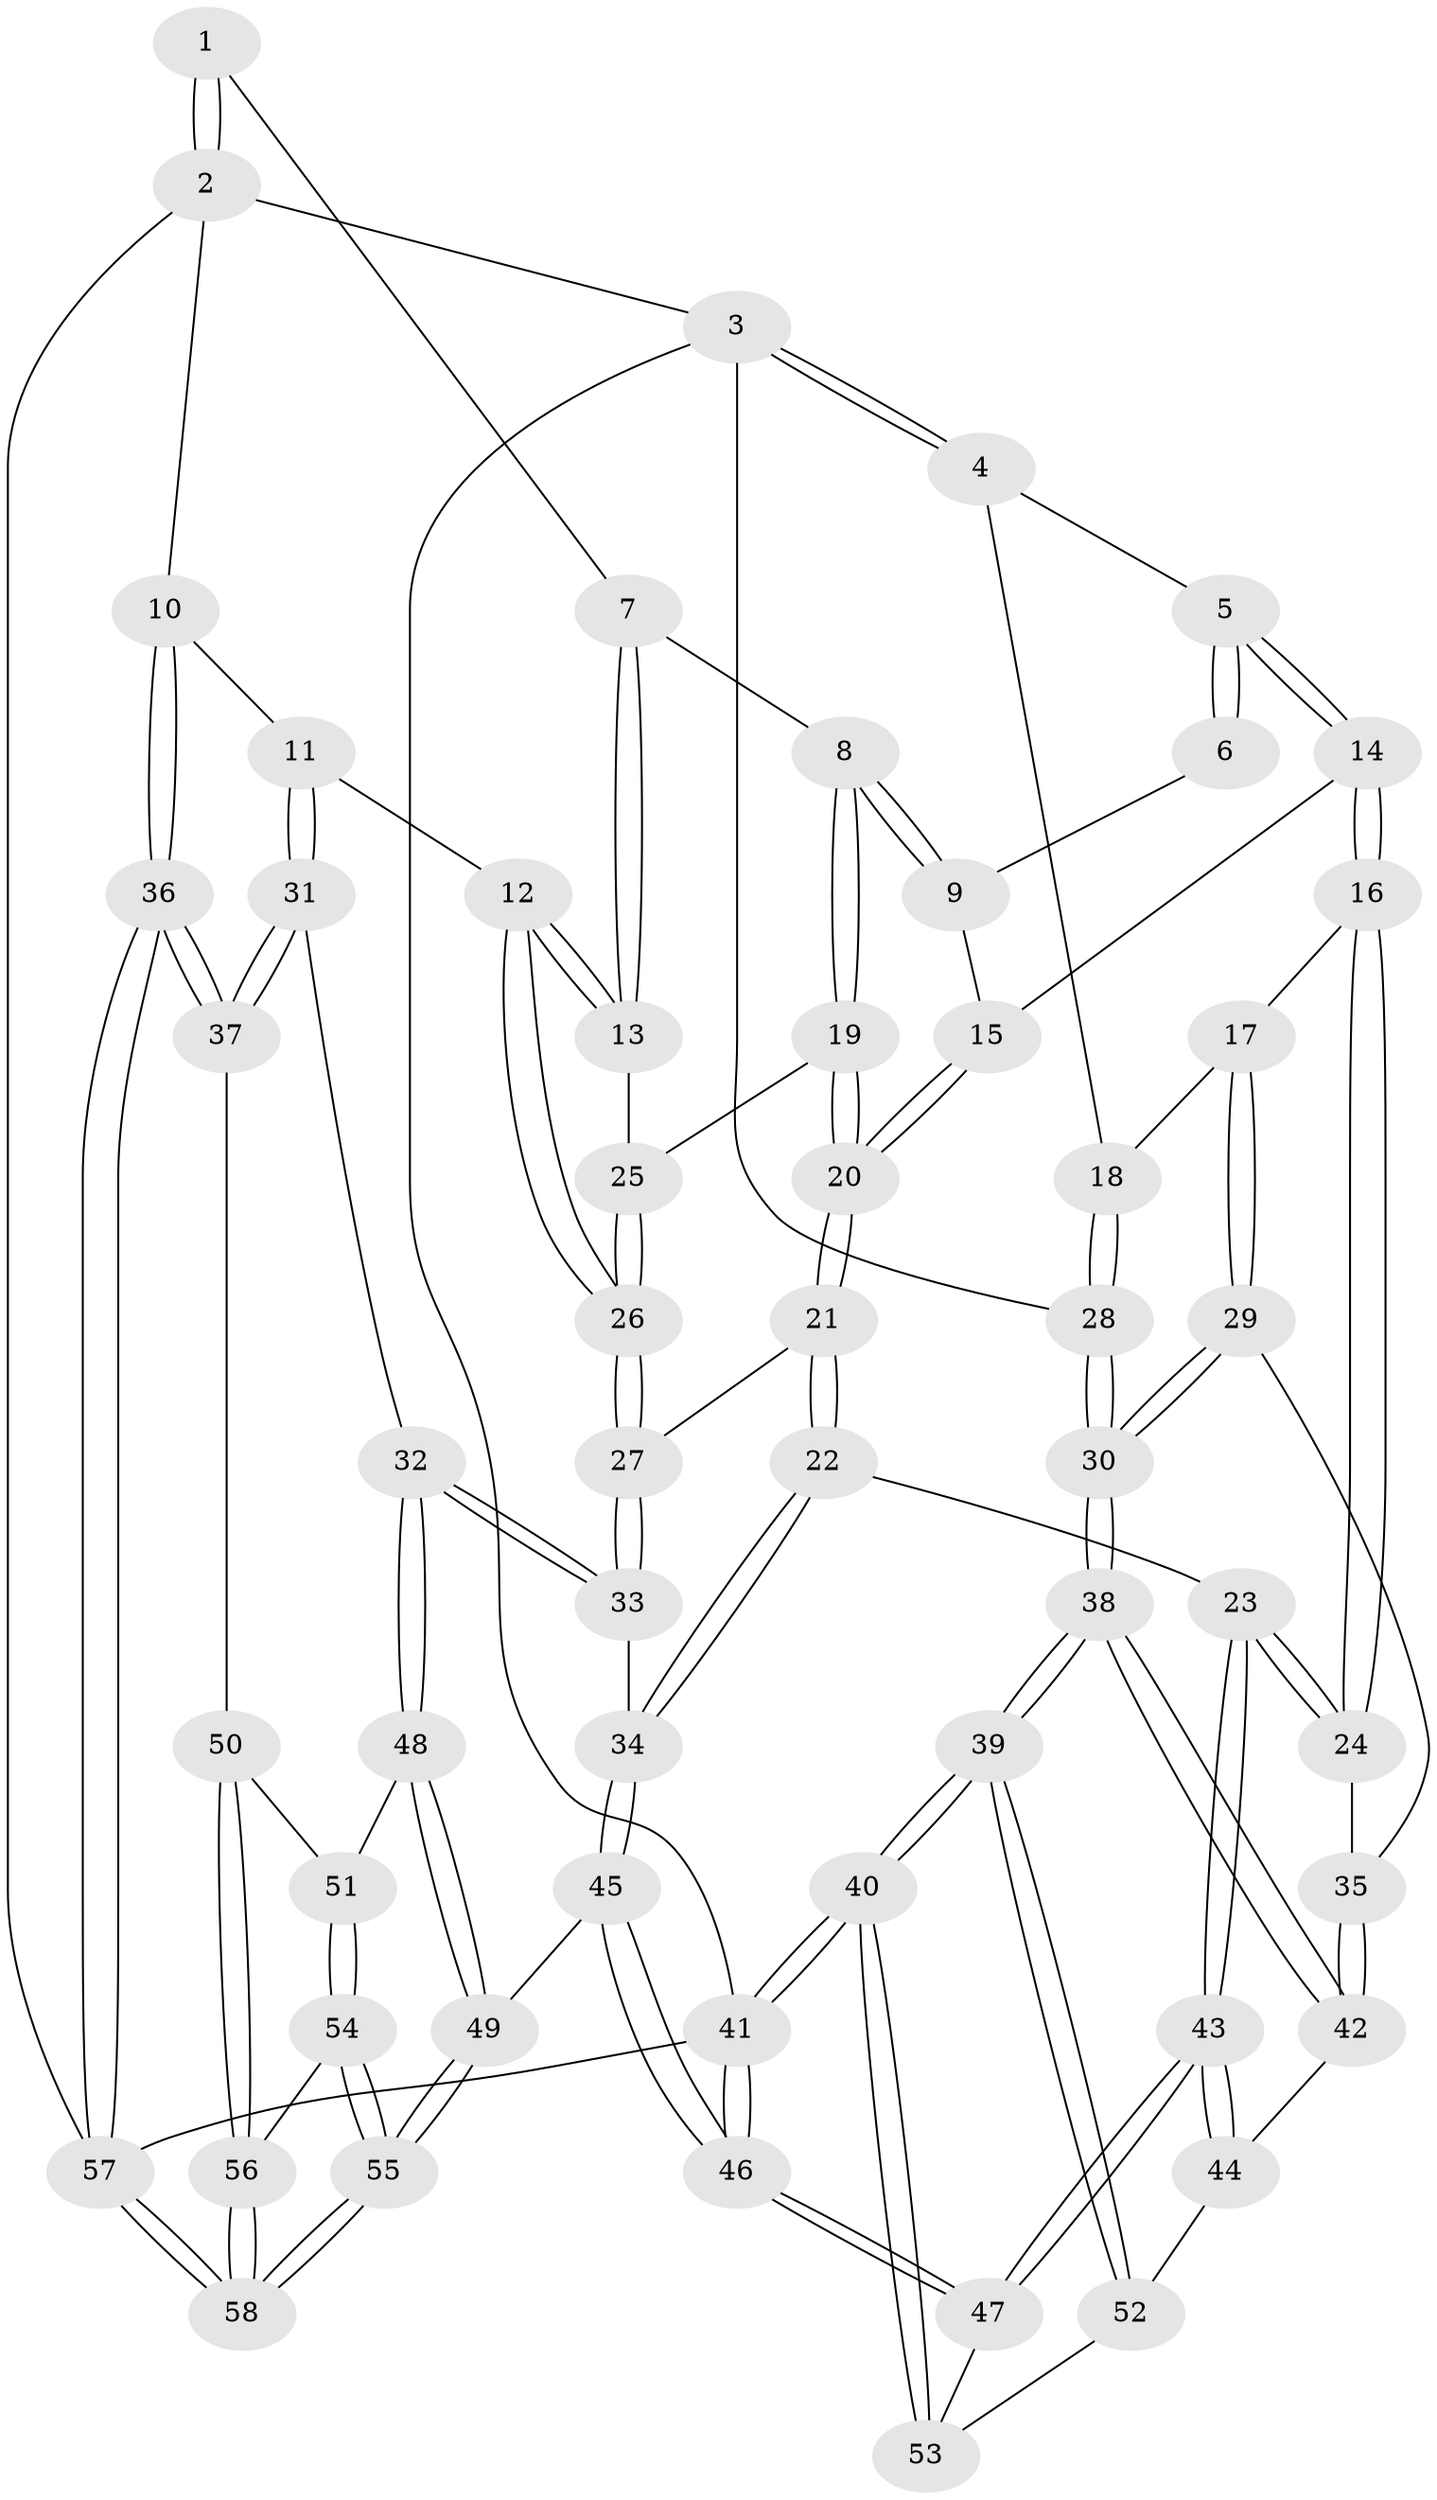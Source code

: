 // coarse degree distribution, {4: 0.3103448275862069, 3: 0.1724137931034483, 5: 0.41379310344827586, 6: 0.06896551724137931, 7: 0.034482758620689655}
// Generated by graph-tools (version 1.1) at 2025/06/03/04/25 22:06:29]
// undirected, 58 vertices, 142 edges
graph export_dot {
graph [start="1"]
  node [color=gray90,style=filled];
  1 [pos="+0.9384114216328873+0"];
  2 [pos="+1+0"];
  3 [pos="+0+0"];
  4 [pos="+0+0"];
  5 [pos="+0.26146848753664004+0"];
  6 [pos="+0.6784772790294168+0"];
  7 [pos="+0.8879517857339916+0.10203109675182423"];
  8 [pos="+0.7481332572245535+0.21479342317391187"];
  9 [pos="+0.6642898263468805+0.03088206999647512"];
  10 [pos="+1+0.32588628421430527"];
  11 [pos="+1+0.3120087019803552"];
  12 [pos="+0.9902716937847319+0.30304040884989164"];
  13 [pos="+0.9166095716890125+0.2410606896394196"];
  14 [pos="+0.3426984837385314+0.1406020014088296"];
  15 [pos="+0.5446138402428192+0.202400902286959"];
  16 [pos="+0.29135102601463314+0.36164313607509824"];
  17 [pos="+0.164584595341019+0.3366458924206237"];
  18 [pos="+0.15591415754117352+0.3249015368546029"];
  19 [pos="+0.7501420722288957+0.23426309708129797"];
  20 [pos="+0.5782398733997656+0.30028058988478884"];
  21 [pos="+0.5725881433652635+0.3234428179058429"];
  22 [pos="+0.42824314481851616+0.5151696363133308"];
  23 [pos="+0.4182133598702605+0.516517972700912"];
  24 [pos="+0.36804982098410055+0.4869031300328256"];
  25 [pos="+0.7580464371932029+0.24192918771848215"];
  26 [pos="+0.7855224724739868+0.4071905329865987"];
  27 [pos="+0.7808671025810119+0.41669229135165"];
  28 [pos="+0+0.1295778006556417"];
  29 [pos="+0+0.4981006323985866"];
  30 [pos="+0+0.5145269115623633"];
  31 [pos="+0.7948770841058195+0.5969407342105764"];
  32 [pos="+0.7764059622470704+0.5913039320162263"];
  33 [pos="+0.7752117351948936+0.590626120750945"];
  34 [pos="+0.6463427827055357+0.6045259367926584"];
  35 [pos="+0.2030143718489128+0.5581251719804929"];
  36 [pos="+1+0.6741773322269028"];
  37 [pos="+1+0.6916198665451587"];
  38 [pos="+0+0.6521975054321039"];
  39 [pos="+0+0.8130826972967098"];
  40 [pos="+0+1"];
  41 [pos="+0+1"];
  42 [pos="+0.13023592144856058+0.6997511784851068"];
  43 [pos="+0.34376569430569076+0.8231997592122867"];
  44 [pos="+0.15296084072324118+0.7320102006473068"];
  45 [pos="+0.5454043895005644+1"];
  46 [pos="+0.3962159668912808+1"];
  47 [pos="+0.38759604462460484+1"];
  48 [pos="+0.7430385275373296+0.7945127723798671"];
  49 [pos="+0.5655667153558593+1"];
  50 [pos="+0.9360706712425418+0.7934070515913124"];
  51 [pos="+0.8415973165948655+0.852057018384819"];
  52 [pos="+0.08312744347749301+0.8429920332741812"];
  53 [pos="+0.13302248113364815+0.8911413129183728"];
  54 [pos="+0.7739851627189508+0.9219408580065829"];
  55 [pos="+0.5707347481445766+1"];
  56 [pos="+0.924513869686034+0.9485008032665864"];
  57 [pos="+1+1"];
  58 [pos="+0.994878357938437+1"];
  1 -- 2;
  1 -- 2;
  1 -- 7;
  2 -- 3;
  2 -- 10;
  2 -- 57;
  3 -- 4;
  3 -- 4;
  3 -- 28;
  3 -- 41;
  4 -- 5;
  4 -- 18;
  5 -- 6;
  5 -- 6;
  5 -- 14;
  5 -- 14;
  6 -- 9;
  7 -- 8;
  7 -- 13;
  7 -- 13;
  8 -- 9;
  8 -- 9;
  8 -- 19;
  8 -- 19;
  9 -- 15;
  10 -- 11;
  10 -- 36;
  10 -- 36;
  11 -- 12;
  11 -- 31;
  11 -- 31;
  12 -- 13;
  12 -- 13;
  12 -- 26;
  12 -- 26;
  13 -- 25;
  14 -- 15;
  14 -- 16;
  14 -- 16;
  15 -- 20;
  15 -- 20;
  16 -- 17;
  16 -- 24;
  16 -- 24;
  17 -- 18;
  17 -- 29;
  17 -- 29;
  18 -- 28;
  18 -- 28;
  19 -- 20;
  19 -- 20;
  19 -- 25;
  20 -- 21;
  20 -- 21;
  21 -- 22;
  21 -- 22;
  21 -- 27;
  22 -- 23;
  22 -- 34;
  22 -- 34;
  23 -- 24;
  23 -- 24;
  23 -- 43;
  23 -- 43;
  24 -- 35;
  25 -- 26;
  25 -- 26;
  26 -- 27;
  26 -- 27;
  27 -- 33;
  27 -- 33;
  28 -- 30;
  28 -- 30;
  29 -- 30;
  29 -- 30;
  29 -- 35;
  30 -- 38;
  30 -- 38;
  31 -- 32;
  31 -- 37;
  31 -- 37;
  32 -- 33;
  32 -- 33;
  32 -- 48;
  32 -- 48;
  33 -- 34;
  34 -- 45;
  34 -- 45;
  35 -- 42;
  35 -- 42;
  36 -- 37;
  36 -- 37;
  36 -- 57;
  36 -- 57;
  37 -- 50;
  38 -- 39;
  38 -- 39;
  38 -- 42;
  38 -- 42;
  39 -- 40;
  39 -- 40;
  39 -- 52;
  39 -- 52;
  40 -- 41;
  40 -- 41;
  40 -- 53;
  40 -- 53;
  41 -- 46;
  41 -- 46;
  41 -- 57;
  42 -- 44;
  43 -- 44;
  43 -- 44;
  43 -- 47;
  43 -- 47;
  44 -- 52;
  45 -- 46;
  45 -- 46;
  45 -- 49;
  46 -- 47;
  46 -- 47;
  47 -- 53;
  48 -- 49;
  48 -- 49;
  48 -- 51;
  49 -- 55;
  49 -- 55;
  50 -- 51;
  50 -- 56;
  50 -- 56;
  51 -- 54;
  51 -- 54;
  52 -- 53;
  54 -- 55;
  54 -- 55;
  54 -- 56;
  55 -- 58;
  55 -- 58;
  56 -- 58;
  56 -- 58;
  57 -- 58;
  57 -- 58;
}
